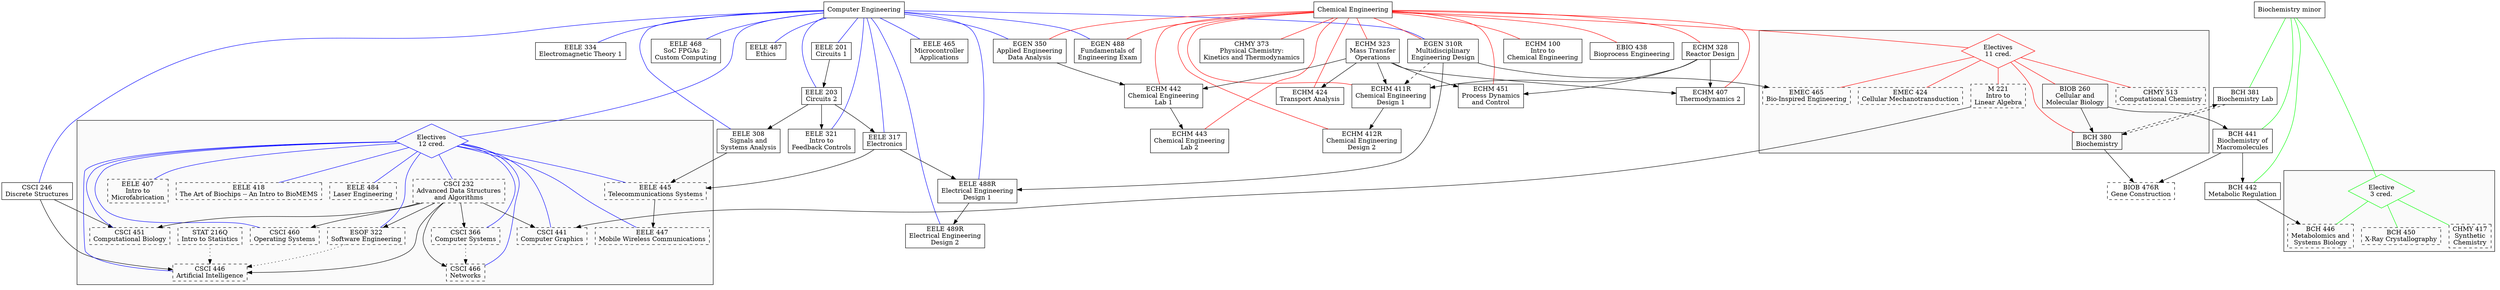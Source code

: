 digraph requirements {

{node [shape=box];
	{rank=same;
		"Computer Engineering" ->
		"Chemical Engineering" ->
		"Biochemistry minor"
		[arrowhead=none,color=invis];
	}
}

{node [shape=box];

	"ECHM 100"  [label="\N\nIntro to\nChemical Engineering"];
	"EGEN 350"  [label="\N\nApplied Engineering\nData Analysis"];
	"EBIO 438"  [label="\N\nBioprocess Engineering"];
	"EGEN 310R" [label="\N\nMultidisciplinary\nEngineering Design"];
	"ECHM 323"  [label="\N\nMass Transfer\nOperations"];
	"ECHM 328"  [label="\N\nReactor Design"];
	"ECHM 411R" [label="\N\nChemical Engineering\nDesign 1"];
	"ECHM 442"  [label="\N\nChemical Engineering\nLab 1"];
	"ECHM 407"  [label="\N\nThermodynamics 2"];
	"ECHM 424"  [label="\N\nTransport Analysis"];
	"ECHM 412R" [label="\N\nChemical Engineering\nDesign 2"];
	"ECHM 451"  [label="\N\nProcess Dynamics\nand Control"];
	"CHMY 373"  [label="\N\nPhysical Chemistry:\nKinetics and Thermodynamics"];
	"EGEN 488"  [label="\N\nFundamentals of\nEngineering Exam"];
	"ECHM 443"  [label="\N\nChemical Engineering\nLab 2"];

	"EELE 201"  [label="\N\nCircuits 1"];
	"EELE 203"  [label="\N\nCircuits 2"];
	"EELE 308"  [label="\N\nSignals and\nSystems Analysis"];
	"EELE 317"  [label="\N\nElectronics"];
	"CSCI 246"  [label="\N\nDiscrete Structures"];
	"EELE 465"  [label="\N\nMicrocontroller\nApplications"];
	"EELE 321"  [label="\N\nIntro to\nFeedback Controls"];
	"EELE 334"  [label="\N\nElectromagnetic Theory 1"];
	"EELE 488R" [label="\N\nElectrical Engineering\nDesign 1"];
	"EELE 468"  [label="\N\nSoC FPGAs 2:\nCustom Computing"];
	"EELE 489R" [label="\N\nElectrical Engineering\nDesign 2"];
	"EELE 487"  [label="\N\nEthics"];

	"BCH 441"   [label="\N\nBiochemistry of\nMacromolecules"];
	"BCH 442"   [label="\N\nMetabolic Regulation"];
	"BCH 381"   [label="\N\nBiochemistry Lab"];

	subgraph cluster_coelectives {
		bgcolor=grey98;

		COELECTIVES [label="Electives\n12 cred.",shape=diamond,color=blue]

		"CSCI 232"  [label="\N\nAdvanced Data Structures\nand Algorithms",style=dashed];
		"CSCI 441"  [label="\N\nComputer Graphics",style=dashed];
		"CSCI 446"  [label="\N\nArtificial Intelligence",style=dashed];
		"CSCI 451"  [label="\N\nComputational Biology",style=dashed];
		"CSCI 460"  [label="\N\nOperating Systems",style=dashed];
		"CSCI 466"  [label="\N\nNetworks",style=dashed];

		"EELE 407"  [label="\N\nIntro to\nMicrofabrication",style=dashed];
		"EELE 418"  [label="\N\nThe Art of Biochips -- An Intro to BioMEMS",style=dashed];
		"EELE 484"  [label="\N\nLaser Engineering",style=dashed];
		"EELE 447"  [label="\N\nMobile Wireless Communications",style=dashed];

		"CSCI 366"  [label="\N\nComputer Systems",style=dashed];
		"ESOF 322"  [label="\N\nSoftware Engineering",style=dashed];
		"EELE 445"  [label="\N\nTelecommunications Systems",style=dashed];
		"STAT 216Q" [label="\N\nIntro to Statistics",style=dashed];
	}

	subgraph cluster_chelectives {
		bgcolor=grey98;

		CHELECTIVES [label="Electives\n11 cred.",shape=diamond,color=red]

		"BCH 380"   [label="\N\nBiochemistry"];
		"BIOB 260"  [label="\N\nCellular and\nMolecular Biology"];
		"CHMY 513"  [label="\N\nComputational Chemistry",style=dashed];
		"EMEC 424"  [label="\N\nCellular Mechanotransduction",style=dashed];
		"EMEC 465"  [label="\N\nBio-Inspired Engineering",style=dashed];
		"M 221"     [label="\N\nIntro to\nLinear Algebra",style=dashed];
	}

	subgraph cluster_bcelectives {
		bgcolor=grey98;

		BCELECTIVES [label="Elective\n3 cred.",shape=diamond,color=green]

		"BCH 446"   [label="\N\nMetabolomics and\nSystems Biology",style=dashed];
		"BCH 450"   [label="\N\nX-Ray Crystallography",style=dashed];
		"CHMY 417"  [label="\N\nSynthetic\nChemistry",style=dashed];
	}

	"BIOB 476R" [label="\N\nGene Construction",style=dashed];
	}

	"Chemical Engineering" -> { "ECHM 100" "EGEN 350" "EBIO 438"
	"EGEN 310R" "ECHM 323" "ECHM 328" "ECHM 411R" "ECHM 442"
	"ECHM 407" "ECHM 424" "ECHM 412R" "ECHM 451" "CHMY 373"
	"EGEN 488" "ECHM 443" CHELECTIVES }
	[arrowhead=none,color=red];

	"Computer Engineering" -> { "EELE 201" "EGEN 350" "EELE 203"
	"EGEN 310R" "EELE 308" "EELE 317" "CSCI 246" "EELE 465"
	"EELE 321" "EELE 334" "EELE 488R" "EELE 468" "EGEN 488"
	"EELE 489R" "EELE 487" COELECTIVES }
	[arrowhead=none,color=blue];

	"Biochemistry minor" -> { "BCH 441" "BCH 442" "BCH 381"
	BCELECTIVES }
	[arrowhead=none,color=green];

	{ "ECHM 323" "ECHM 328" } -> "ECHM 411R";
	"EGEN 310R" -> "ECHM 411R" [style=dashed];
	{ "ECHM 323" "EGEN 350" } -> "ECHM 442";
	{ "ECHM 323" "ECHM 328"} -> "ECHM 407";
	"ECHM 323" -> "ECHM 424";
	"ECHM 411R" -> "ECHM 412R";
	{ "ECHM 323" "ECHM 328" } -> "ECHM 451";
	"ECHM 442" -> "ECHM 443";

	"EELE 201" -> "EELE 203";
	"EELE 203" -> "EELE 308";
	"EELE 203" -> "EELE 317";
	"EELE 203" -> "EELE 321";
	{ "EELE 317" "EGEN 310R" } -> "EELE 488R";
	"EELE 488R" -> "EELE 489R";
	COELECTIVES;

	"BIOB 260" -> "BCH 380";
	"BCH 380" -> "BCH 381" [style=dashed];
	"BCH 381" -> "BCH 380" [style=dashed];
	"BIOB 260" -> "BCH 441";
	"BCH 441" -> "BCH 442";
	"BCH 442" -> "BCH 446";

	// Electives
	CHELECTIVES -> { "BIOB 260" "BCH 380" "M 221" "CHMY 513" "EMEC 424" "EMEC 465" }
	[arrowhead=none,color=red];

	COELECTIVES -> { "EELE 484" "EELE 407" "CSCI 460" "CSCI 232" "CSCI 441" "CSCI 446" "CSCI 451" "EELE 447" "EELE 445" "CSCI 466" "CSCI 366" "ESOF 322" "EELE 418" }
	[arrowhead=none,color=blue];

	BCELECTIVES -> { "CHMY 417" "BCH 446" "BCH 450" }
	[arrowhead=none,color=green];

	"EGEN 310R" -> "EMEC 465";

	"CSCI 232" -> { "CSCI 441" "CSCI 460" "CSCI 466" "CSCI 366" "ESOF 322" };
	"M 221" -> "CSCI 441";
	{ "CSCI 246" "CSCI 232" } -> { "CSCI 446" "CSCI 451" };
	"CSCI 366" -> "CSCI 466"
	[style=dotted];
	{ "EELE 308" "EELE 317" } -> "EELE 445"
	"EELE 445" -> "EELE 447";
	{ "ESOF 322" "STAT 216Q" } -> "CSCI 446"
	[style=dotted];

	{ "BCH 380" "BCH 441" } -> "BIOB 476R";
}
